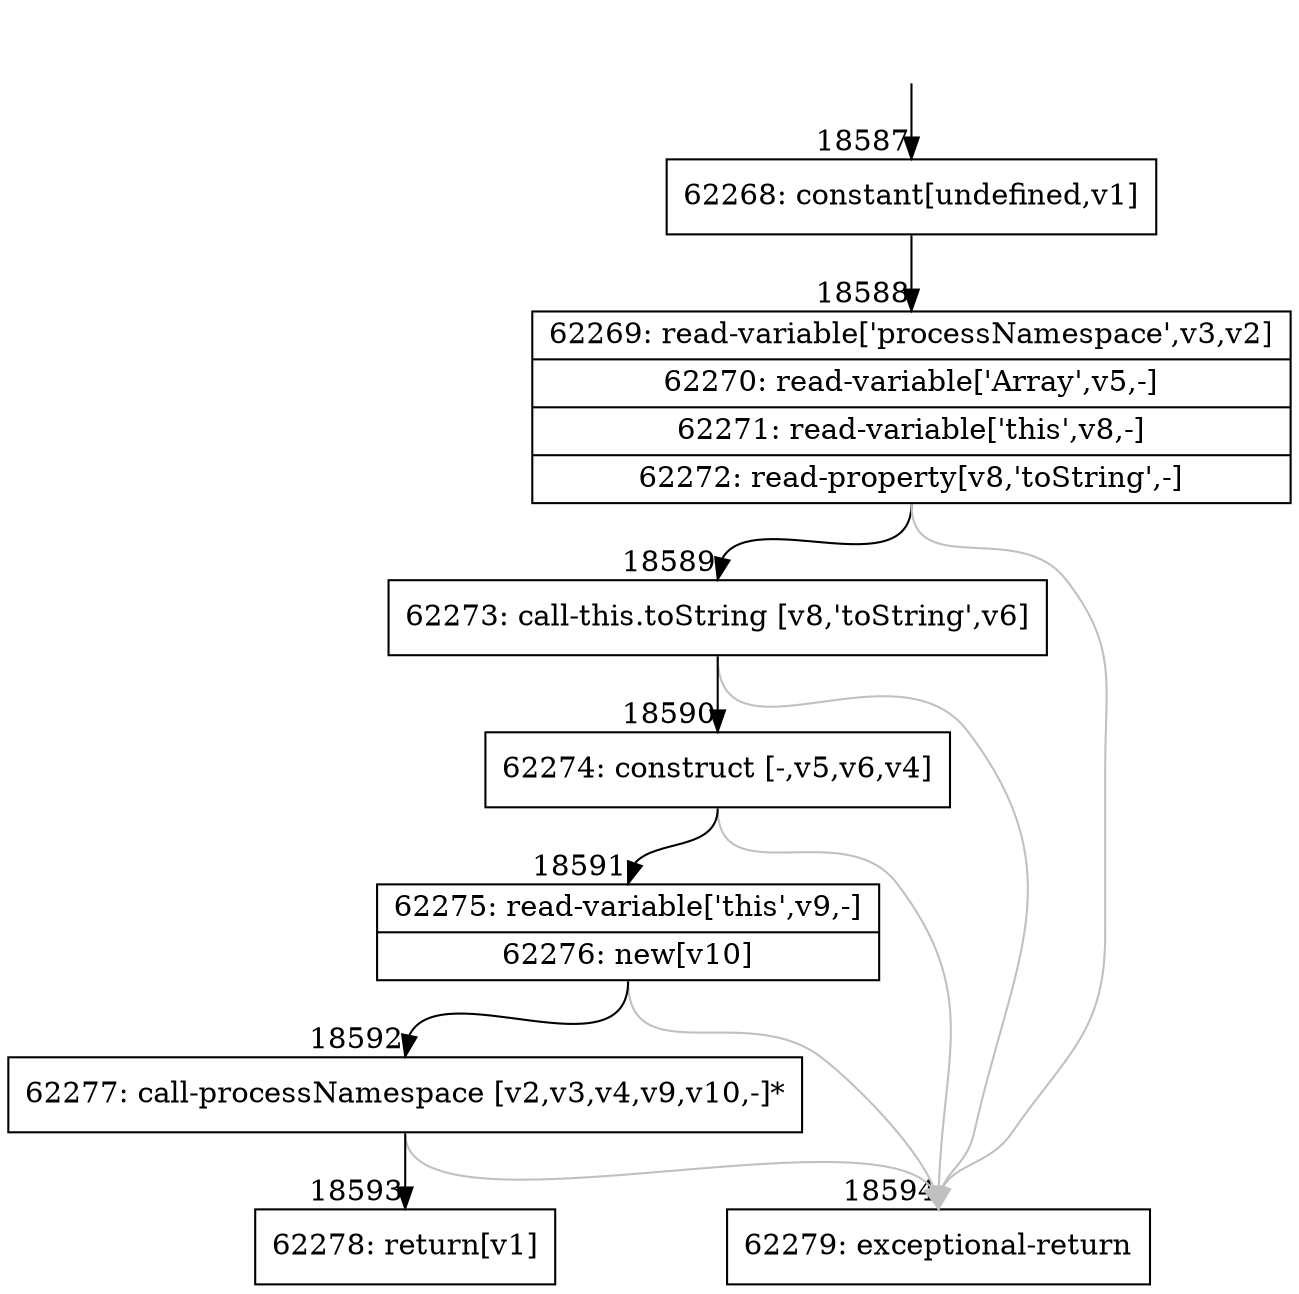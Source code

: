 digraph {
rankdir="TD"
BB_entry1602[shape=none,label=""];
BB_entry1602 -> BB18587 [tailport=s, headport=n, headlabel="    18587"]
BB18587 [shape=record label="{62268: constant[undefined,v1]}" ] 
BB18587 -> BB18588 [tailport=s, headport=n, headlabel="      18588"]
BB18588 [shape=record label="{62269: read-variable['processNamespace',v3,v2]|62270: read-variable['Array',v5,-]|62271: read-variable['this',v8,-]|62272: read-property[v8,'toString',-]}" ] 
BB18588 -> BB18589 [tailport=s, headport=n, headlabel="      18589"]
BB18588 -> BB18594 [tailport=s, headport=n, color=gray, headlabel="      18594"]
BB18589 [shape=record label="{62273: call-this.toString [v8,'toString',v6]}" ] 
BB18589 -> BB18590 [tailport=s, headport=n, headlabel="      18590"]
BB18589 -> BB18594 [tailport=s, headport=n, color=gray]
BB18590 [shape=record label="{62274: construct [-,v5,v6,v4]}" ] 
BB18590 -> BB18591 [tailport=s, headport=n, headlabel="      18591"]
BB18590 -> BB18594 [tailport=s, headport=n, color=gray]
BB18591 [shape=record label="{62275: read-variable['this',v9,-]|62276: new[v10]}" ] 
BB18591 -> BB18592 [tailport=s, headport=n, headlabel="      18592"]
BB18591 -> BB18594 [tailport=s, headport=n, color=gray]
BB18592 [shape=record label="{62277: call-processNamespace [v2,v3,v4,v9,v10,-]*}" ] 
BB18592 -> BB18593 [tailport=s, headport=n, headlabel="      18593"]
BB18592 -> BB18594 [tailport=s, headport=n, color=gray]
BB18593 [shape=record label="{62278: return[v1]}" ] 
BB18594 [shape=record label="{62279: exceptional-return}" ] 
//#$~ 34842
}
